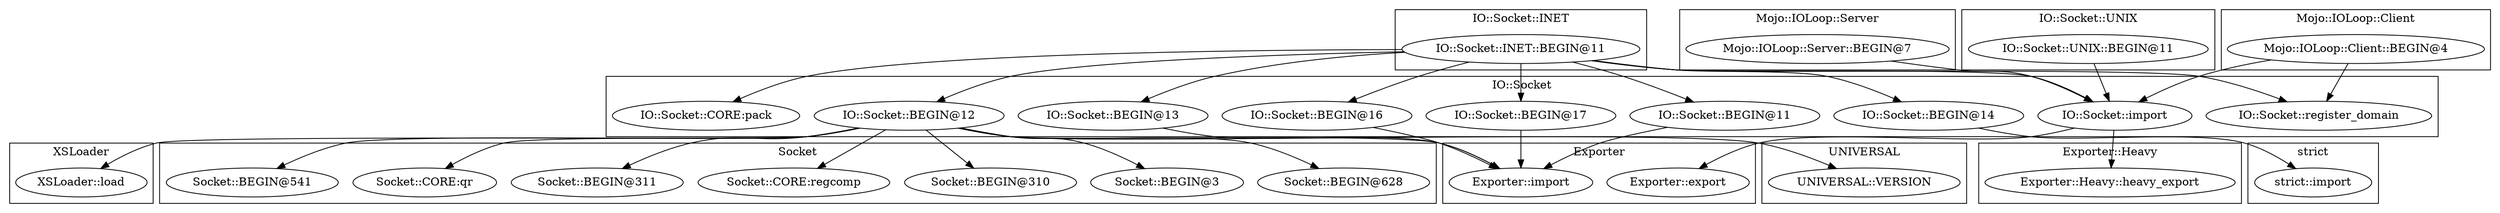 digraph {
graph [overlap=false]
subgraph cluster_IO_Socket_INET {
	label="IO::Socket::INET";
	"IO::Socket::INET::BEGIN@11";
}
subgraph cluster_Mojo_IOLoop_Server {
	label="Mojo::IOLoop::Server";
	"Mojo::IOLoop::Server::BEGIN@7";
}
subgraph cluster_strict {
	label="strict";
	"strict::import";
}
subgraph cluster_XSLoader {
	label="XSLoader";
	"XSLoader::load";
}
subgraph cluster_Socket {
	label="Socket";
	"Socket::BEGIN@628";
	"Socket::BEGIN@3";
	"Socket::BEGIN@310";
	"Socket::CORE:regcomp";
	"Socket::BEGIN@311";
	"Socket::CORE:qr";
	"Socket::BEGIN@541";
}
subgraph cluster_Exporter_Heavy {
	label="Exporter::Heavy";
	"Exporter::Heavy::heavy_export";
}
subgraph cluster_Exporter {
	label="Exporter";
	"Exporter::import";
	"Exporter::export";
}
subgraph cluster_IO_Socket_UNIX {
	label="IO::Socket::UNIX";
	"IO::Socket::UNIX::BEGIN@11";
}
subgraph cluster_Mojo_IOLoop_Client {
	label="Mojo::IOLoop::Client";
	"Mojo::IOLoop::Client::BEGIN@4";
}
subgraph cluster_IO_Socket {
	label="IO::Socket";
	"IO::Socket::BEGIN@12";
	"IO::Socket::BEGIN@17";
	"IO::Socket::CORE:pack";
	"IO::Socket::BEGIN@11";
	"IO::Socket::BEGIN@13";
	"IO::Socket::import";
	"IO::Socket::register_domain";
	"IO::Socket::BEGIN@16";
	"IO::Socket::BEGIN@14";
}
subgraph cluster_UNIVERSAL {
	label="UNIVERSAL";
	"UNIVERSAL::VERSION";
}
"IO::Socket::BEGIN@12" -> "Socket::BEGIN@3";
"IO::Socket::INET::BEGIN@11" -> "IO::Socket::BEGIN@14";
"IO::Socket::BEGIN@12" -> "Exporter::import";
"IO::Socket::BEGIN@13" -> "Exporter::import";
"IO::Socket::BEGIN@16" -> "Exporter::import";
"IO::Socket::BEGIN@11" -> "Exporter::import";
"IO::Socket::BEGIN@17" -> "Exporter::import";
"IO::Socket::BEGIN@12" -> "Socket::CORE:regcomp";
"IO::Socket::INET::BEGIN@11" -> "IO::Socket::BEGIN@12";
"IO::Socket::BEGIN@12" -> "Socket::BEGIN@541";
"IO::Socket::BEGIN@12" -> "Socket::CORE:qr";
"IO::Socket::INET::BEGIN@11" -> "IO::Socket::BEGIN@13";
"IO::Socket::INET::BEGIN@11" -> "IO::Socket::BEGIN@16";
"IO::Socket::UNIX::BEGIN@11" -> "IO::Socket::import";
"Mojo::IOLoop::Client::BEGIN@4" -> "IO::Socket::import";
"IO::Socket::INET::BEGIN@11" -> "IO::Socket::import";
"Mojo::IOLoop::Server::BEGIN@7" -> "IO::Socket::import";
"IO::Socket::BEGIN@12" -> "XSLoader::load";
"Mojo::IOLoop::Client::BEGIN@4" -> "IO::Socket::register_domain";
"IO::Socket::INET::BEGIN@11" -> "IO::Socket::register_domain";
"IO::Socket::BEGIN@12" -> "Socket::BEGIN@628";
"IO::Socket::BEGIN@12" -> "Socket::BEGIN@310";
"IO::Socket::INET::BEGIN@11" -> "IO::Socket::CORE:pack";
"IO::Socket::import" -> "Exporter::export";
"IO::Socket::BEGIN@12" -> "Socket::BEGIN@311";
"IO::Socket::INET::BEGIN@11" -> "IO::Socket::BEGIN@11";
"IO::Socket::INET::BEGIN@11" -> "IO::Socket::BEGIN@17";
"IO::Socket::import" -> "Exporter::Heavy::heavy_export";
"IO::Socket::BEGIN@12" -> "UNIVERSAL::VERSION";
"IO::Socket::BEGIN@14" -> "strict::import";
}
